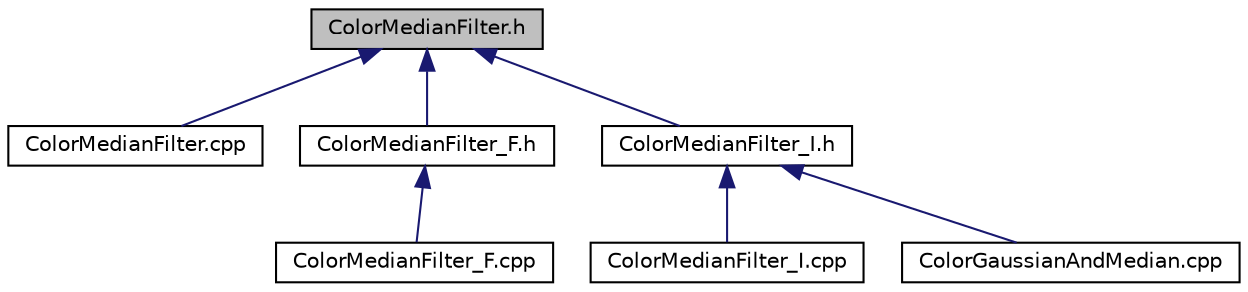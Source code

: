 digraph "ColorMedianFilter.h"
{
  edge [fontname="Helvetica",fontsize="10",labelfontname="Helvetica",labelfontsize="10"];
  node [fontname="Helvetica",fontsize="10",shape=record];
  Node1 [label="ColorMedianFilter.h",height=0.2,width=0.4,color="black", fillcolor="grey75", style="filled", fontcolor="black"];
  Node1 -> Node2 [dir="back",color="midnightblue",fontsize="10",style="solid",fontname="Helvetica"];
  Node2 [label="ColorMedianFilter.cpp",height=0.2,width=0.4,color="black", fillcolor="white", style="filled",URL="$ColorMedianFilter_8cpp.html"];
  Node1 -> Node3 [dir="back",color="midnightblue",fontsize="10",style="solid",fontname="Helvetica"];
  Node3 [label="ColorMedianFilter_F.h",height=0.2,width=0.4,color="black", fillcolor="white", style="filled",URL="$ColorMedianFilter__F_8h.html"];
  Node3 -> Node4 [dir="back",color="midnightblue",fontsize="10",style="solid",fontname="Helvetica"];
  Node4 [label="ColorMedianFilter_F.cpp",height=0.2,width=0.4,color="black", fillcolor="white", style="filled",URL="$ColorMedianFilter__F_8cpp.html"];
  Node1 -> Node5 [dir="back",color="midnightblue",fontsize="10",style="solid",fontname="Helvetica"];
  Node5 [label="ColorMedianFilter_I.h",height=0.2,width=0.4,color="black", fillcolor="white", style="filled",URL="$ColorMedianFilter__I_8h.html"];
  Node5 -> Node6 [dir="back",color="midnightblue",fontsize="10",style="solid",fontname="Helvetica"];
  Node6 [label="ColorMedianFilter_I.cpp",height=0.2,width=0.4,color="black", fillcolor="white", style="filled",URL="$ColorMedianFilter__I_8cpp.html"];
  Node5 -> Node7 [dir="back",color="midnightblue",fontsize="10",style="solid",fontname="Helvetica"];
  Node7 [label="ColorGaussianAndMedian.cpp",height=0.2,width=0.4,color="black", fillcolor="white", style="filled",URL="$ColorGaussianAndMedian_8cpp.html"];
}
